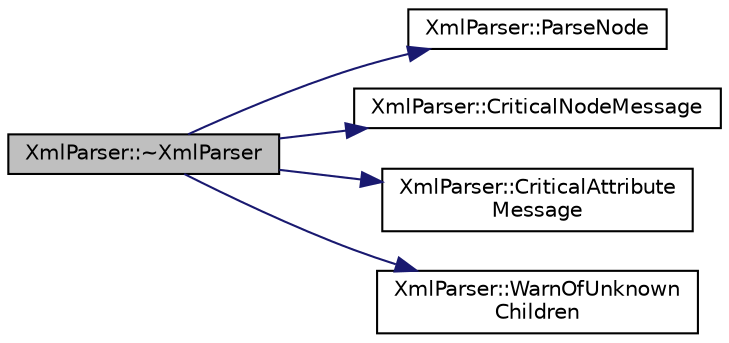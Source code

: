 digraph "XmlParser::~XmlParser"
{
  edge [fontname="Helvetica",fontsize="10",labelfontname="Helvetica",labelfontsize="10"];
  node [fontname="Helvetica",fontsize="10",shape=record];
  rankdir="LR";
  Node1 [label="XmlParser::~XmlParser",height=0.2,width=0.4,color="black", fillcolor="grey75", style="filled", fontcolor="black"];
  Node1 -> Node2 [color="midnightblue",fontsize="10",style="solid",fontname="Helvetica"];
  Node2 [label="XmlParser::ParseNode",height=0.2,width=0.4,color="black", fillcolor="white", style="filled",URL="$d7/da7/class_xml_parser.html#afb78b0f0439e77c8f35ec73bcbf2c7ac"];
  Node1 -> Node3 [color="midnightblue",fontsize="10",style="solid",fontname="Helvetica"];
  Node3 [label="XmlParser::CriticalNodeMessage",height=0.2,width=0.4,color="black", fillcolor="white", style="filled",URL="$d7/da7/class_xml_parser.html#a62cac0bb9045db59b5e0a1fac2d2efc3"];
  Node1 -> Node4 [color="midnightblue",fontsize="10",style="solid",fontname="Helvetica"];
  Node4 [label="XmlParser::CriticalAttribute\lMessage",height=0.2,width=0.4,color="black", fillcolor="white", style="filled",URL="$d7/da7/class_xml_parser.html#a1e74ac114a5d236490e81ecd51605567"];
  Node1 -> Node5 [color="midnightblue",fontsize="10",style="solid",fontname="Helvetica"];
  Node5 [label="XmlParser::WarnOfUnknown\lChildren",height=0.2,width=0.4,color="black", fillcolor="white", style="filled",URL="$d7/da7/class_xml_parser.html#ac31d974703b9cdcb0ad03d9da5945976",tooltip="This method simply warns the user of extraneous information that was contained in the node..."];
}
